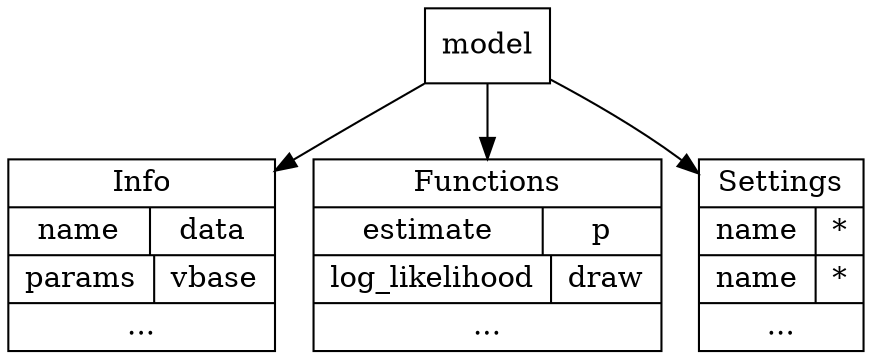 

digraph {
    node [shape="rect"];


"info" [
        label = "{Info |{name|data}|{params| vbase}|{...}}"
        shape = "record"
        ];

"functions" [
        label = "{Functions |{estimate|p}|{log_likelihood| draw}|{...}}"
        shape = "record"
        ];

"settings" [
        label = "{Settings |{name|*}|{name| *}|{...}}"
        shape = "record"
        ];


    model -> info;
    model -> functions;
    model -> settings;

}
